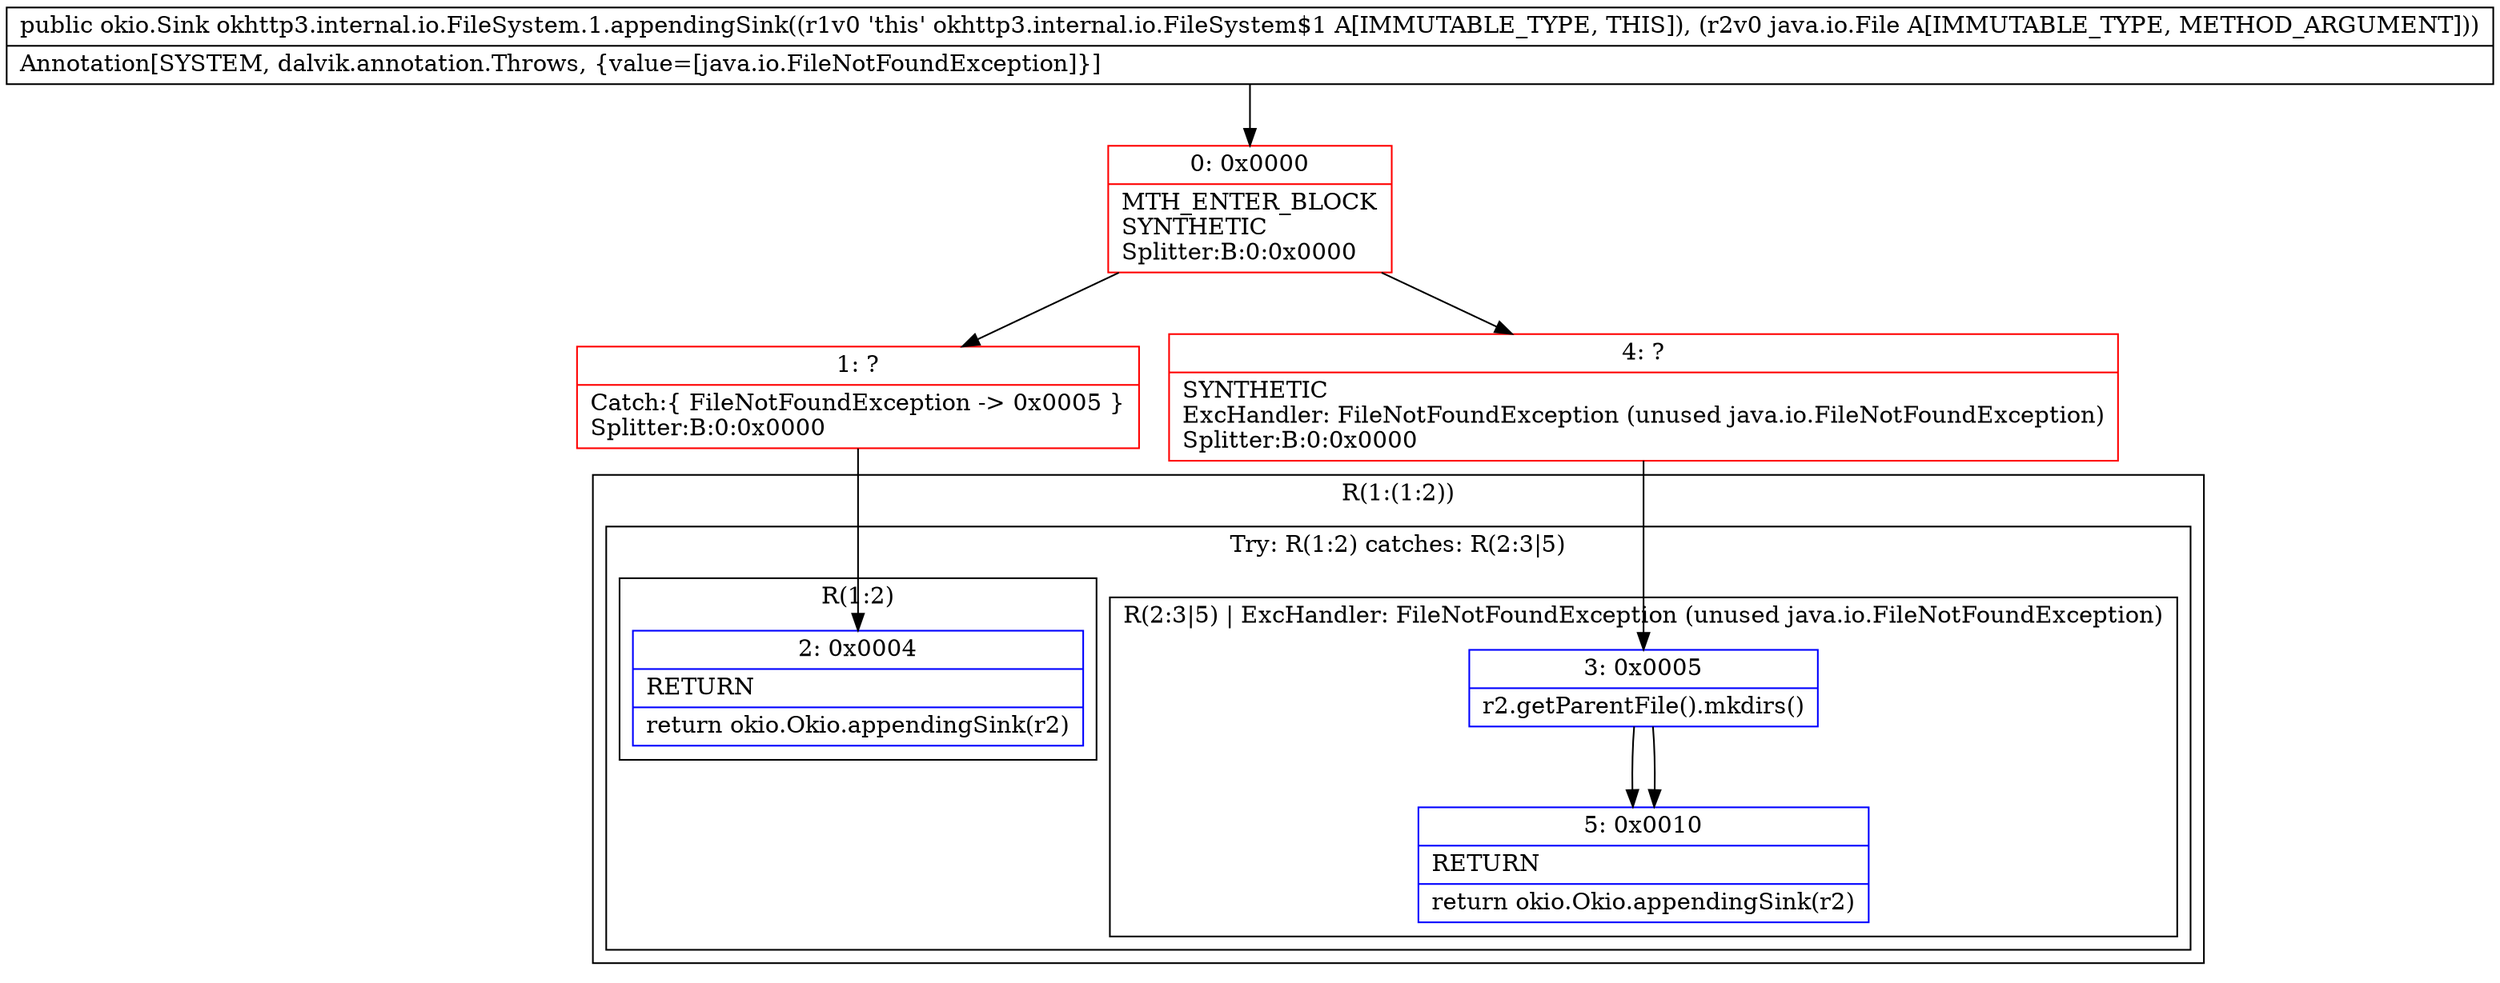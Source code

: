 digraph "CFG forokhttp3.internal.io.FileSystem.1.appendingSink(Ljava\/io\/File;)Lokio\/Sink;" {
subgraph cluster_Region_769048308 {
label = "R(1:(1:2))";
node [shape=record,color=blue];
subgraph cluster_TryCatchRegion_1138476126 {
label = "Try: R(1:2) catches: R(2:3|5)";
node [shape=record,color=blue];
subgraph cluster_Region_105711510 {
label = "R(1:2)";
node [shape=record,color=blue];
Node_2 [shape=record,label="{2\:\ 0x0004|RETURN\l|return okio.Okio.appendingSink(r2)\l}"];
}
subgraph cluster_Region_814471495 {
label = "R(2:3|5) | ExcHandler: FileNotFoundException (unused java.io.FileNotFoundException)\l";
node [shape=record,color=blue];
Node_3 [shape=record,label="{3\:\ 0x0005|r2.getParentFile().mkdirs()\l}"];
Node_5 [shape=record,label="{5\:\ 0x0010|RETURN\l|return okio.Okio.appendingSink(r2)\l}"];
}
}
}
subgraph cluster_Region_814471495 {
label = "R(2:3|5) | ExcHandler: FileNotFoundException (unused java.io.FileNotFoundException)\l";
node [shape=record,color=blue];
Node_3 [shape=record,label="{3\:\ 0x0005|r2.getParentFile().mkdirs()\l}"];
Node_5 [shape=record,label="{5\:\ 0x0010|RETURN\l|return okio.Okio.appendingSink(r2)\l}"];
}
Node_0 [shape=record,color=red,label="{0\:\ 0x0000|MTH_ENTER_BLOCK\lSYNTHETIC\lSplitter:B:0:0x0000\l}"];
Node_1 [shape=record,color=red,label="{1\:\ ?|Catch:\{ FileNotFoundException \-\> 0x0005 \}\lSplitter:B:0:0x0000\l}"];
Node_4 [shape=record,color=red,label="{4\:\ ?|SYNTHETIC\lExcHandler: FileNotFoundException (unused java.io.FileNotFoundException)\lSplitter:B:0:0x0000\l}"];
MethodNode[shape=record,label="{public okio.Sink okhttp3.internal.io.FileSystem.1.appendingSink((r1v0 'this' okhttp3.internal.io.FileSystem$1 A[IMMUTABLE_TYPE, THIS]), (r2v0 java.io.File A[IMMUTABLE_TYPE, METHOD_ARGUMENT]))  | Annotation[SYSTEM, dalvik.annotation.Throws, \{value=[java.io.FileNotFoundException]\}]\l}"];
MethodNode -> Node_0;
Node_3 -> Node_5;
Node_3 -> Node_5;
Node_0 -> Node_1;
Node_0 -> Node_4;
Node_1 -> Node_2;
Node_4 -> Node_3;
}

